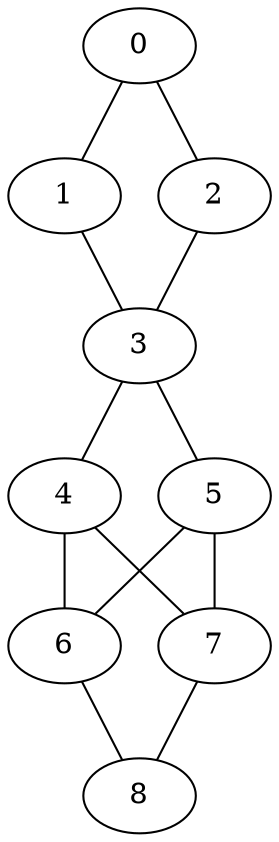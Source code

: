 graph bipartido2 {

    0 -- 1;
    0 -- 2;

    1 -- 3;
    
    2 -- 3;

    3 -- 4;
    3 -- 5;

    4 -- 6; 
    4 -- 7;

    5 -- 6;
    5 -- 7;

    6 -- 8;

    7 -- 8; 
}